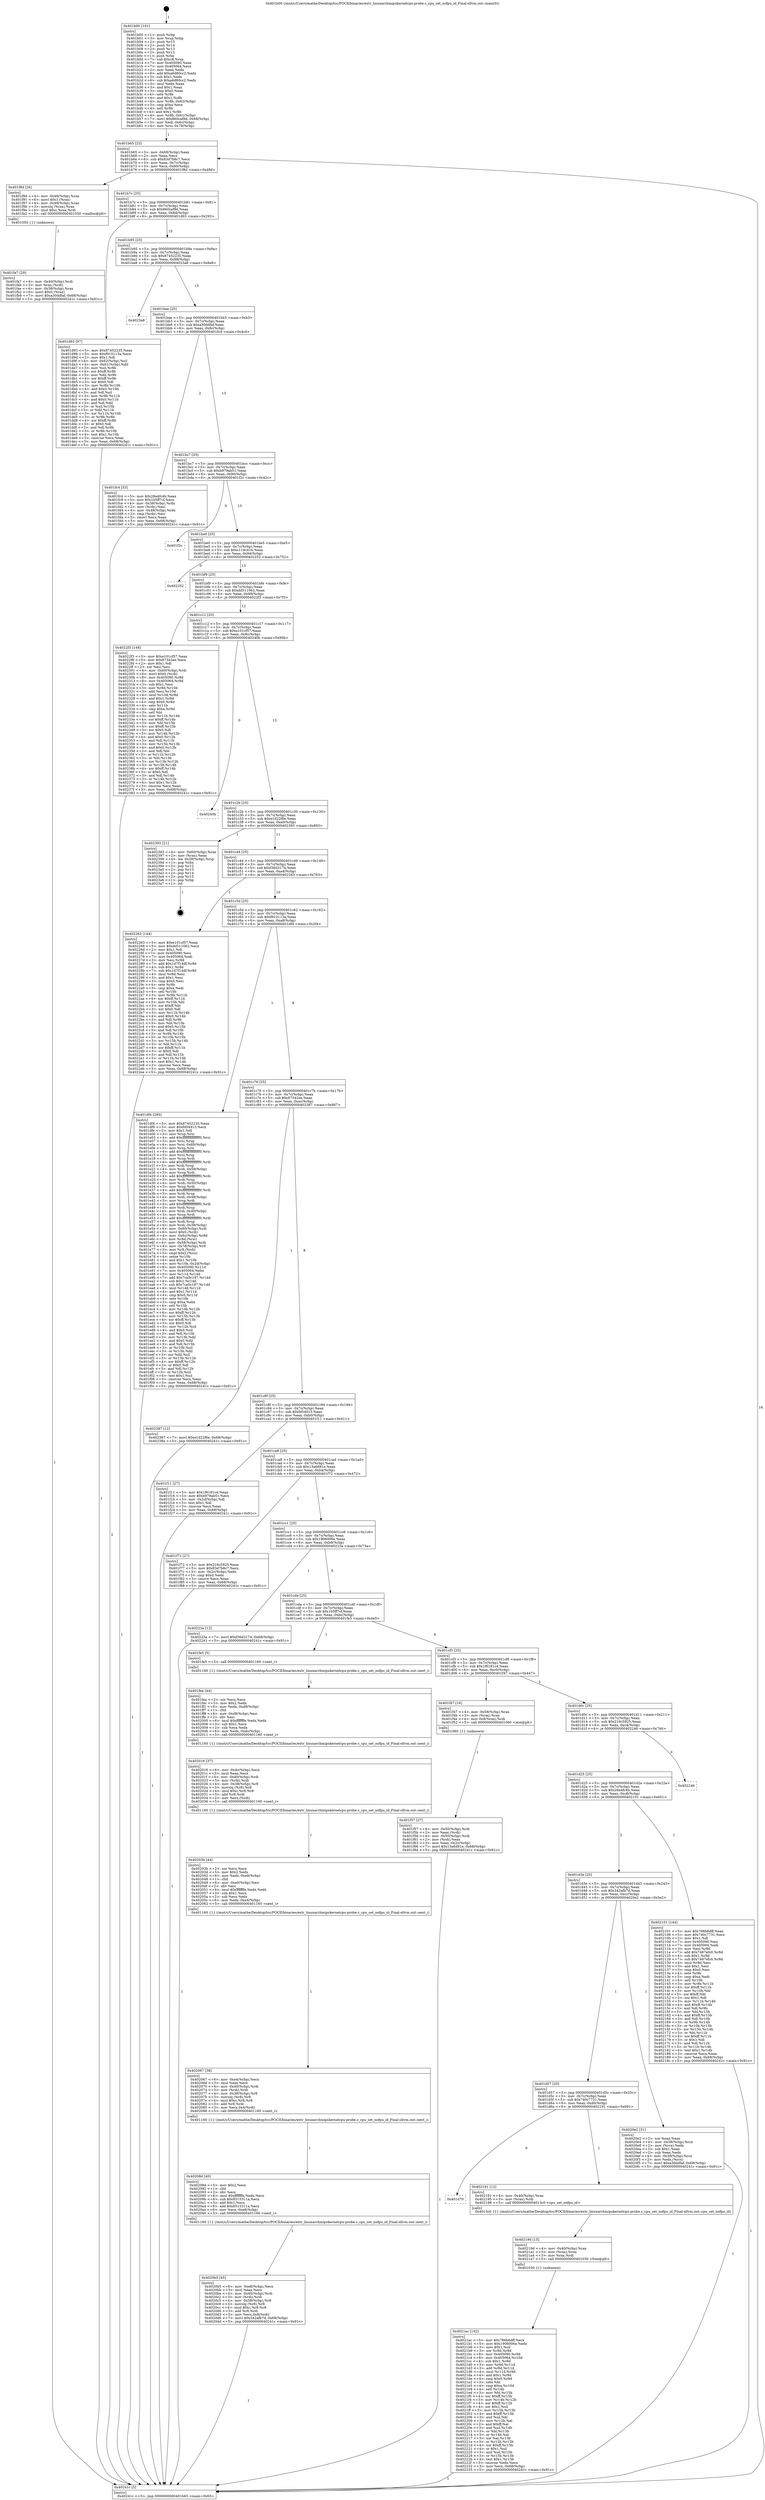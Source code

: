 digraph "0x401b00" {
  label = "0x401b00 (/mnt/c/Users/mathe/Desktop/tcc/POCII/binaries/extr_linuxarchmipskernelcpu-probe.c_cpu_set_nofpu_id_Final-ollvm.out::main(0))"
  labelloc = "t"
  node[shape=record]

  Entry [label="",width=0.3,height=0.3,shape=circle,fillcolor=black,style=filled]
  "0x401b65" [label="{
     0x401b65 [23]\l
     | [instrs]\l
     &nbsp;&nbsp;0x401b65 \<+3\>: mov -0x68(%rbp),%eax\l
     &nbsp;&nbsp;0x401b68 \<+2\>: mov %eax,%ecx\l
     &nbsp;&nbsp;0x401b6a \<+6\>: sub $0x83d7b8c7,%ecx\l
     &nbsp;&nbsp;0x401b70 \<+3\>: mov %eax,-0x7c(%rbp)\l
     &nbsp;&nbsp;0x401b73 \<+3\>: mov %ecx,-0x80(%rbp)\l
     &nbsp;&nbsp;0x401b76 \<+6\>: je 0000000000401f8d \<main+0x48d\>\l
  }"]
  "0x401f8d" [label="{
     0x401f8d [26]\l
     | [instrs]\l
     &nbsp;&nbsp;0x401f8d \<+4\>: mov -0x48(%rbp),%rax\l
     &nbsp;&nbsp;0x401f91 \<+6\>: movl $0x1,(%rax)\l
     &nbsp;&nbsp;0x401f97 \<+4\>: mov -0x48(%rbp),%rax\l
     &nbsp;&nbsp;0x401f9b \<+3\>: movslq (%rax),%rax\l
     &nbsp;&nbsp;0x401f9e \<+4\>: imul $0xc,%rax,%rdi\l
     &nbsp;&nbsp;0x401fa2 \<+5\>: call 0000000000401050 \<malloc@plt\>\l
     | [calls]\l
     &nbsp;&nbsp;0x401050 \{1\} (unknown)\l
  }"]
  "0x401b7c" [label="{
     0x401b7c [25]\l
     | [instrs]\l
     &nbsp;&nbsp;0x401b7c \<+5\>: jmp 0000000000401b81 \<main+0x81\>\l
     &nbsp;&nbsp;0x401b81 \<+3\>: mov -0x7c(%rbp),%eax\l
     &nbsp;&nbsp;0x401b84 \<+5\>: sub $0x860caf9d,%eax\l
     &nbsp;&nbsp;0x401b89 \<+6\>: mov %eax,-0x84(%rbp)\l
     &nbsp;&nbsp;0x401b8f \<+6\>: je 0000000000401d93 \<main+0x293\>\l
  }"]
  Exit [label="",width=0.3,height=0.3,shape=circle,fillcolor=black,style=filled,peripheries=2]
  "0x401d93" [label="{
     0x401d93 [97]\l
     | [instrs]\l
     &nbsp;&nbsp;0x401d93 \<+5\>: mov $0x87452235,%eax\l
     &nbsp;&nbsp;0x401d98 \<+5\>: mov $0xf910113a,%ecx\l
     &nbsp;&nbsp;0x401d9d \<+2\>: mov $0x1,%dl\l
     &nbsp;&nbsp;0x401d9f \<+4\>: mov -0x62(%rbp),%sil\l
     &nbsp;&nbsp;0x401da3 \<+4\>: mov -0x61(%rbp),%dil\l
     &nbsp;&nbsp;0x401da7 \<+3\>: mov %sil,%r8b\l
     &nbsp;&nbsp;0x401daa \<+4\>: xor $0xff,%r8b\l
     &nbsp;&nbsp;0x401dae \<+3\>: mov %dil,%r9b\l
     &nbsp;&nbsp;0x401db1 \<+4\>: xor $0xff,%r9b\l
     &nbsp;&nbsp;0x401db5 \<+3\>: xor $0x0,%dl\l
     &nbsp;&nbsp;0x401db8 \<+3\>: mov %r8b,%r10b\l
     &nbsp;&nbsp;0x401dbb \<+4\>: and $0x0,%r10b\l
     &nbsp;&nbsp;0x401dbf \<+3\>: and %dl,%sil\l
     &nbsp;&nbsp;0x401dc2 \<+3\>: mov %r9b,%r11b\l
     &nbsp;&nbsp;0x401dc5 \<+4\>: and $0x0,%r11b\l
     &nbsp;&nbsp;0x401dc9 \<+3\>: and %dl,%dil\l
     &nbsp;&nbsp;0x401dcc \<+3\>: or %sil,%r10b\l
     &nbsp;&nbsp;0x401dcf \<+3\>: or %dil,%r11b\l
     &nbsp;&nbsp;0x401dd2 \<+3\>: xor %r11b,%r10b\l
     &nbsp;&nbsp;0x401dd5 \<+3\>: or %r9b,%r8b\l
     &nbsp;&nbsp;0x401dd8 \<+4\>: xor $0xff,%r8b\l
     &nbsp;&nbsp;0x401ddc \<+3\>: or $0x0,%dl\l
     &nbsp;&nbsp;0x401ddf \<+3\>: and %dl,%r8b\l
     &nbsp;&nbsp;0x401de2 \<+3\>: or %r8b,%r10b\l
     &nbsp;&nbsp;0x401de5 \<+4\>: test $0x1,%r10b\l
     &nbsp;&nbsp;0x401de9 \<+3\>: cmovne %ecx,%eax\l
     &nbsp;&nbsp;0x401dec \<+3\>: mov %eax,-0x68(%rbp)\l
     &nbsp;&nbsp;0x401def \<+5\>: jmp 000000000040241c \<main+0x91c\>\l
  }"]
  "0x401b95" [label="{
     0x401b95 [25]\l
     | [instrs]\l
     &nbsp;&nbsp;0x401b95 \<+5\>: jmp 0000000000401b9a \<main+0x9a\>\l
     &nbsp;&nbsp;0x401b9a \<+3\>: mov -0x7c(%rbp),%eax\l
     &nbsp;&nbsp;0x401b9d \<+5\>: sub $0x87452235,%eax\l
     &nbsp;&nbsp;0x401ba2 \<+6\>: mov %eax,-0x88(%rbp)\l
     &nbsp;&nbsp;0x401ba8 \<+6\>: je 00000000004023a8 \<main+0x8a8\>\l
  }"]
  "0x40241c" [label="{
     0x40241c [5]\l
     | [instrs]\l
     &nbsp;&nbsp;0x40241c \<+5\>: jmp 0000000000401b65 \<main+0x65\>\l
  }"]
  "0x401b00" [label="{
     0x401b00 [101]\l
     | [instrs]\l
     &nbsp;&nbsp;0x401b00 \<+1\>: push %rbp\l
     &nbsp;&nbsp;0x401b01 \<+3\>: mov %rsp,%rbp\l
     &nbsp;&nbsp;0x401b04 \<+2\>: push %r15\l
     &nbsp;&nbsp;0x401b06 \<+2\>: push %r14\l
     &nbsp;&nbsp;0x401b08 \<+2\>: push %r13\l
     &nbsp;&nbsp;0x401b0a \<+2\>: push %r12\l
     &nbsp;&nbsp;0x401b0c \<+1\>: push %rbx\l
     &nbsp;&nbsp;0x401b0d \<+7\>: sub $0xc8,%rsp\l
     &nbsp;&nbsp;0x401b14 \<+7\>: mov 0x405090,%eax\l
     &nbsp;&nbsp;0x401b1b \<+7\>: mov 0x405064,%ecx\l
     &nbsp;&nbsp;0x401b22 \<+2\>: mov %eax,%edx\l
     &nbsp;&nbsp;0x401b24 \<+6\>: add $0xa6d80cc2,%edx\l
     &nbsp;&nbsp;0x401b2a \<+3\>: sub $0x1,%edx\l
     &nbsp;&nbsp;0x401b2d \<+6\>: sub $0xa6d80cc2,%edx\l
     &nbsp;&nbsp;0x401b33 \<+3\>: imul %edx,%eax\l
     &nbsp;&nbsp;0x401b36 \<+3\>: and $0x1,%eax\l
     &nbsp;&nbsp;0x401b39 \<+3\>: cmp $0x0,%eax\l
     &nbsp;&nbsp;0x401b3c \<+4\>: sete %r8b\l
     &nbsp;&nbsp;0x401b40 \<+4\>: and $0x1,%r8b\l
     &nbsp;&nbsp;0x401b44 \<+4\>: mov %r8b,-0x62(%rbp)\l
     &nbsp;&nbsp;0x401b48 \<+3\>: cmp $0xa,%ecx\l
     &nbsp;&nbsp;0x401b4b \<+4\>: setl %r8b\l
     &nbsp;&nbsp;0x401b4f \<+4\>: and $0x1,%r8b\l
     &nbsp;&nbsp;0x401b53 \<+4\>: mov %r8b,-0x61(%rbp)\l
     &nbsp;&nbsp;0x401b57 \<+7\>: movl $0x860caf9d,-0x68(%rbp)\l
     &nbsp;&nbsp;0x401b5e \<+3\>: mov %edi,-0x6c(%rbp)\l
     &nbsp;&nbsp;0x401b61 \<+4\>: mov %rsi,-0x78(%rbp)\l
  }"]
  "0x4021ac" [label="{
     0x4021ac [142]\l
     | [instrs]\l
     &nbsp;&nbsp;0x4021ac \<+5\>: mov $0x786b6dff,%ecx\l
     &nbsp;&nbsp;0x4021b1 \<+5\>: mov $0x1906006e,%edx\l
     &nbsp;&nbsp;0x4021b6 \<+3\>: mov $0x1,%sil\l
     &nbsp;&nbsp;0x4021b9 \<+3\>: xor %r8d,%r8d\l
     &nbsp;&nbsp;0x4021bc \<+8\>: mov 0x405090,%r9d\l
     &nbsp;&nbsp;0x4021c4 \<+8\>: mov 0x405064,%r10d\l
     &nbsp;&nbsp;0x4021cc \<+4\>: sub $0x1,%r8d\l
     &nbsp;&nbsp;0x4021d0 \<+3\>: mov %r9d,%r11d\l
     &nbsp;&nbsp;0x4021d3 \<+3\>: add %r8d,%r11d\l
     &nbsp;&nbsp;0x4021d6 \<+4\>: imul %r11d,%r9d\l
     &nbsp;&nbsp;0x4021da \<+4\>: and $0x1,%r9d\l
     &nbsp;&nbsp;0x4021de \<+4\>: cmp $0x0,%r9d\l
     &nbsp;&nbsp;0x4021e2 \<+3\>: sete %bl\l
     &nbsp;&nbsp;0x4021e5 \<+4\>: cmp $0xa,%r10d\l
     &nbsp;&nbsp;0x4021e9 \<+4\>: setl %r14b\l
     &nbsp;&nbsp;0x4021ed \<+3\>: mov %bl,%r15b\l
     &nbsp;&nbsp;0x4021f0 \<+4\>: xor $0xff,%r15b\l
     &nbsp;&nbsp;0x4021f4 \<+3\>: mov %r14b,%r12b\l
     &nbsp;&nbsp;0x4021f7 \<+4\>: xor $0xff,%r12b\l
     &nbsp;&nbsp;0x4021fb \<+4\>: xor $0x1,%sil\l
     &nbsp;&nbsp;0x4021ff \<+3\>: mov %r15b,%r13b\l
     &nbsp;&nbsp;0x402202 \<+4\>: and $0xff,%r13b\l
     &nbsp;&nbsp;0x402206 \<+3\>: and %sil,%bl\l
     &nbsp;&nbsp;0x402209 \<+3\>: mov %r12b,%al\l
     &nbsp;&nbsp;0x40220c \<+2\>: and $0xff,%al\l
     &nbsp;&nbsp;0x40220e \<+3\>: and %sil,%r14b\l
     &nbsp;&nbsp;0x402211 \<+3\>: or %bl,%r13b\l
     &nbsp;&nbsp;0x402214 \<+3\>: or %r14b,%al\l
     &nbsp;&nbsp;0x402217 \<+3\>: xor %al,%r13b\l
     &nbsp;&nbsp;0x40221a \<+3\>: or %r12b,%r15b\l
     &nbsp;&nbsp;0x40221d \<+4\>: xor $0xff,%r15b\l
     &nbsp;&nbsp;0x402221 \<+4\>: or $0x1,%sil\l
     &nbsp;&nbsp;0x402225 \<+3\>: and %sil,%r15b\l
     &nbsp;&nbsp;0x402228 \<+3\>: or %r15b,%r13b\l
     &nbsp;&nbsp;0x40222b \<+4\>: test $0x1,%r13b\l
     &nbsp;&nbsp;0x40222f \<+3\>: cmovne %edx,%ecx\l
     &nbsp;&nbsp;0x402232 \<+3\>: mov %ecx,-0x68(%rbp)\l
     &nbsp;&nbsp;0x402235 \<+5\>: jmp 000000000040241c \<main+0x91c\>\l
  }"]
  "0x4023a8" [label="{
     0x4023a8\l
  }", style=dashed]
  "0x401bae" [label="{
     0x401bae [25]\l
     | [instrs]\l
     &nbsp;&nbsp;0x401bae \<+5\>: jmp 0000000000401bb3 \<main+0xb3\>\l
     &nbsp;&nbsp;0x401bb3 \<+3\>: mov -0x7c(%rbp),%eax\l
     &nbsp;&nbsp;0x401bb6 \<+5\>: sub $0xa30ddfaf,%eax\l
     &nbsp;&nbsp;0x401bbb \<+6\>: mov %eax,-0x8c(%rbp)\l
     &nbsp;&nbsp;0x401bc1 \<+6\>: je 0000000000401fc4 \<main+0x4c4\>\l
  }"]
  "0x40219d" [label="{
     0x40219d [15]\l
     | [instrs]\l
     &nbsp;&nbsp;0x40219d \<+4\>: mov -0x40(%rbp),%rax\l
     &nbsp;&nbsp;0x4021a1 \<+3\>: mov (%rax),%rax\l
     &nbsp;&nbsp;0x4021a4 \<+3\>: mov %rax,%rdi\l
     &nbsp;&nbsp;0x4021a7 \<+5\>: call 0000000000401030 \<free@plt\>\l
     | [calls]\l
     &nbsp;&nbsp;0x401030 \{1\} (unknown)\l
  }"]
  "0x401fc4" [label="{
     0x401fc4 [33]\l
     | [instrs]\l
     &nbsp;&nbsp;0x401fc4 \<+5\>: mov $0x28a4fc4b,%eax\l
     &nbsp;&nbsp;0x401fc9 \<+5\>: mov $0x1b5ff7cf,%ecx\l
     &nbsp;&nbsp;0x401fce \<+4\>: mov -0x38(%rbp),%rdx\l
     &nbsp;&nbsp;0x401fd2 \<+2\>: mov (%rdx),%esi\l
     &nbsp;&nbsp;0x401fd4 \<+4\>: mov -0x48(%rbp),%rdx\l
     &nbsp;&nbsp;0x401fd8 \<+2\>: cmp (%rdx),%esi\l
     &nbsp;&nbsp;0x401fda \<+3\>: cmovl %ecx,%eax\l
     &nbsp;&nbsp;0x401fdd \<+3\>: mov %eax,-0x68(%rbp)\l
     &nbsp;&nbsp;0x401fe0 \<+5\>: jmp 000000000040241c \<main+0x91c\>\l
  }"]
  "0x401bc7" [label="{
     0x401bc7 [25]\l
     | [instrs]\l
     &nbsp;&nbsp;0x401bc7 \<+5\>: jmp 0000000000401bcc \<main+0xcc\>\l
     &nbsp;&nbsp;0x401bcc \<+3\>: mov -0x7c(%rbp),%eax\l
     &nbsp;&nbsp;0x401bcf \<+5\>: sub $0xb979ab51,%eax\l
     &nbsp;&nbsp;0x401bd4 \<+6\>: mov %eax,-0x90(%rbp)\l
     &nbsp;&nbsp;0x401bda \<+6\>: je 0000000000401f2c \<main+0x42c\>\l
  }"]
  "0x401d70" [label="{
     0x401d70\l
  }", style=dashed]
  "0x401f2c" [label="{
     0x401f2c\l
  }", style=dashed]
  "0x401be0" [label="{
     0x401be0 [25]\l
     | [instrs]\l
     &nbsp;&nbsp;0x401be0 \<+5\>: jmp 0000000000401be5 \<main+0xe5\>\l
     &nbsp;&nbsp;0x401be5 \<+3\>: mov -0x7c(%rbp),%eax\l
     &nbsp;&nbsp;0x401be8 \<+5\>: sub $0xc119c416,%eax\l
     &nbsp;&nbsp;0x401bed \<+6\>: mov %eax,-0x94(%rbp)\l
     &nbsp;&nbsp;0x401bf3 \<+6\>: je 0000000000402252 \<main+0x752\>\l
  }"]
  "0x402191" [label="{
     0x402191 [12]\l
     | [instrs]\l
     &nbsp;&nbsp;0x402191 \<+4\>: mov -0x40(%rbp),%rax\l
     &nbsp;&nbsp;0x402195 \<+3\>: mov (%rax),%rdi\l
     &nbsp;&nbsp;0x402198 \<+5\>: call 00000000004013c0 \<cpu_set_nofpu_id\>\l
     | [calls]\l
     &nbsp;&nbsp;0x4013c0 \{1\} (/mnt/c/Users/mathe/Desktop/tcc/POCII/binaries/extr_linuxarchmipskernelcpu-probe.c_cpu_set_nofpu_id_Final-ollvm.out::cpu_set_nofpu_id)\l
  }"]
  "0x402252" [label="{
     0x402252\l
  }", style=dashed]
  "0x401bf9" [label="{
     0x401bf9 [25]\l
     | [instrs]\l
     &nbsp;&nbsp;0x401bf9 \<+5\>: jmp 0000000000401bfe \<main+0xfe\>\l
     &nbsp;&nbsp;0x401bfe \<+3\>: mov -0x7c(%rbp),%eax\l
     &nbsp;&nbsp;0x401c01 \<+5\>: sub $0xdd511062,%eax\l
     &nbsp;&nbsp;0x401c06 \<+6\>: mov %eax,-0x98(%rbp)\l
     &nbsp;&nbsp;0x401c0c \<+6\>: je 00000000004022f3 \<main+0x7f3\>\l
  }"]
  "0x401d57" [label="{
     0x401d57 [25]\l
     | [instrs]\l
     &nbsp;&nbsp;0x401d57 \<+5\>: jmp 0000000000401d5c \<main+0x25c\>\l
     &nbsp;&nbsp;0x401d5c \<+3\>: mov -0x7c(%rbp),%eax\l
     &nbsp;&nbsp;0x401d5f \<+5\>: sub $0x740c7731,%eax\l
     &nbsp;&nbsp;0x401d64 \<+6\>: mov %eax,-0xd0(%rbp)\l
     &nbsp;&nbsp;0x401d6a \<+6\>: je 0000000000402191 \<main+0x691\>\l
  }"]
  "0x4022f3" [label="{
     0x4022f3 [148]\l
     | [instrs]\l
     &nbsp;&nbsp;0x4022f3 \<+5\>: mov $0xe101cf57,%eax\l
     &nbsp;&nbsp;0x4022f8 \<+5\>: mov $0x87342ee,%ecx\l
     &nbsp;&nbsp;0x4022fd \<+2\>: mov $0x1,%dl\l
     &nbsp;&nbsp;0x4022ff \<+2\>: xor %esi,%esi\l
     &nbsp;&nbsp;0x402301 \<+4\>: mov -0x60(%rbp),%rdi\l
     &nbsp;&nbsp;0x402305 \<+6\>: movl $0x0,(%rdi)\l
     &nbsp;&nbsp;0x40230b \<+8\>: mov 0x405090,%r8d\l
     &nbsp;&nbsp;0x402313 \<+8\>: mov 0x405064,%r9d\l
     &nbsp;&nbsp;0x40231b \<+3\>: sub $0x1,%esi\l
     &nbsp;&nbsp;0x40231e \<+3\>: mov %r8d,%r10d\l
     &nbsp;&nbsp;0x402321 \<+3\>: add %esi,%r10d\l
     &nbsp;&nbsp;0x402324 \<+4\>: imul %r10d,%r8d\l
     &nbsp;&nbsp;0x402328 \<+4\>: and $0x1,%r8d\l
     &nbsp;&nbsp;0x40232c \<+4\>: cmp $0x0,%r8d\l
     &nbsp;&nbsp;0x402330 \<+4\>: sete %r11b\l
     &nbsp;&nbsp;0x402334 \<+4\>: cmp $0xa,%r9d\l
     &nbsp;&nbsp;0x402338 \<+3\>: setl %bl\l
     &nbsp;&nbsp;0x40233b \<+3\>: mov %r11b,%r14b\l
     &nbsp;&nbsp;0x40233e \<+4\>: xor $0xff,%r14b\l
     &nbsp;&nbsp;0x402342 \<+3\>: mov %bl,%r15b\l
     &nbsp;&nbsp;0x402345 \<+4\>: xor $0xff,%r15b\l
     &nbsp;&nbsp;0x402349 \<+3\>: xor $0x0,%dl\l
     &nbsp;&nbsp;0x40234c \<+3\>: mov %r14b,%r12b\l
     &nbsp;&nbsp;0x40234f \<+4\>: and $0x0,%r12b\l
     &nbsp;&nbsp;0x402353 \<+3\>: and %dl,%r11b\l
     &nbsp;&nbsp;0x402356 \<+3\>: mov %r15b,%r13b\l
     &nbsp;&nbsp;0x402359 \<+4\>: and $0x0,%r13b\l
     &nbsp;&nbsp;0x40235d \<+2\>: and %dl,%bl\l
     &nbsp;&nbsp;0x40235f \<+3\>: or %r11b,%r12b\l
     &nbsp;&nbsp;0x402362 \<+3\>: or %bl,%r13b\l
     &nbsp;&nbsp;0x402365 \<+3\>: xor %r13b,%r12b\l
     &nbsp;&nbsp;0x402368 \<+3\>: or %r15b,%r14b\l
     &nbsp;&nbsp;0x40236b \<+4\>: xor $0xff,%r14b\l
     &nbsp;&nbsp;0x40236f \<+3\>: or $0x0,%dl\l
     &nbsp;&nbsp;0x402372 \<+3\>: and %dl,%r14b\l
     &nbsp;&nbsp;0x402375 \<+3\>: or %r14b,%r12b\l
     &nbsp;&nbsp;0x402378 \<+4\>: test $0x1,%r12b\l
     &nbsp;&nbsp;0x40237c \<+3\>: cmovne %ecx,%eax\l
     &nbsp;&nbsp;0x40237f \<+3\>: mov %eax,-0x68(%rbp)\l
     &nbsp;&nbsp;0x402382 \<+5\>: jmp 000000000040241c \<main+0x91c\>\l
  }"]
  "0x401c12" [label="{
     0x401c12 [25]\l
     | [instrs]\l
     &nbsp;&nbsp;0x401c12 \<+5\>: jmp 0000000000401c17 \<main+0x117\>\l
     &nbsp;&nbsp;0x401c17 \<+3\>: mov -0x7c(%rbp),%eax\l
     &nbsp;&nbsp;0x401c1a \<+5\>: sub $0xe101cf57,%eax\l
     &nbsp;&nbsp;0x401c1f \<+6\>: mov %eax,-0x9c(%rbp)\l
     &nbsp;&nbsp;0x401c25 \<+6\>: je 000000000040240b \<main+0x90b\>\l
  }"]
  "0x4020e2" [label="{
     0x4020e2 [31]\l
     | [instrs]\l
     &nbsp;&nbsp;0x4020e2 \<+2\>: xor %eax,%eax\l
     &nbsp;&nbsp;0x4020e4 \<+4\>: mov -0x38(%rbp),%rcx\l
     &nbsp;&nbsp;0x4020e8 \<+2\>: mov (%rcx),%edx\l
     &nbsp;&nbsp;0x4020ea \<+3\>: sub $0x1,%eax\l
     &nbsp;&nbsp;0x4020ed \<+2\>: sub %eax,%edx\l
     &nbsp;&nbsp;0x4020ef \<+4\>: mov -0x38(%rbp),%rcx\l
     &nbsp;&nbsp;0x4020f3 \<+2\>: mov %edx,(%rcx)\l
     &nbsp;&nbsp;0x4020f5 \<+7\>: movl $0xa30ddfaf,-0x68(%rbp)\l
     &nbsp;&nbsp;0x4020fc \<+5\>: jmp 000000000040241c \<main+0x91c\>\l
  }"]
  "0x40240b" [label="{
     0x40240b\l
  }", style=dashed]
  "0x401c2b" [label="{
     0x401c2b [25]\l
     | [instrs]\l
     &nbsp;&nbsp;0x401c2b \<+5\>: jmp 0000000000401c30 \<main+0x130\>\l
     &nbsp;&nbsp;0x401c30 \<+3\>: mov -0x7c(%rbp),%eax\l
     &nbsp;&nbsp;0x401c33 \<+5\>: sub $0xe1d22f6e,%eax\l
     &nbsp;&nbsp;0x401c38 \<+6\>: mov %eax,-0xa0(%rbp)\l
     &nbsp;&nbsp;0x401c3e \<+6\>: je 0000000000402393 \<main+0x893\>\l
  }"]
  "0x401d3e" [label="{
     0x401d3e [25]\l
     | [instrs]\l
     &nbsp;&nbsp;0x401d3e \<+5\>: jmp 0000000000401d43 \<main+0x243\>\l
     &nbsp;&nbsp;0x401d43 \<+3\>: mov -0x7c(%rbp),%eax\l
     &nbsp;&nbsp;0x401d46 \<+5\>: sub $0x342afb7d,%eax\l
     &nbsp;&nbsp;0x401d4b \<+6\>: mov %eax,-0xcc(%rbp)\l
     &nbsp;&nbsp;0x401d51 \<+6\>: je 00000000004020e2 \<main+0x5e2\>\l
  }"]
  "0x402393" [label="{
     0x402393 [21]\l
     | [instrs]\l
     &nbsp;&nbsp;0x402393 \<+4\>: mov -0x60(%rbp),%rax\l
     &nbsp;&nbsp;0x402397 \<+2\>: mov (%rax),%eax\l
     &nbsp;&nbsp;0x402399 \<+4\>: lea -0x28(%rbp),%rsp\l
     &nbsp;&nbsp;0x40239d \<+1\>: pop %rbx\l
     &nbsp;&nbsp;0x40239e \<+2\>: pop %r12\l
     &nbsp;&nbsp;0x4023a0 \<+2\>: pop %r13\l
     &nbsp;&nbsp;0x4023a2 \<+2\>: pop %r14\l
     &nbsp;&nbsp;0x4023a4 \<+2\>: pop %r15\l
     &nbsp;&nbsp;0x4023a6 \<+1\>: pop %rbp\l
     &nbsp;&nbsp;0x4023a7 \<+1\>: ret\l
  }"]
  "0x401c44" [label="{
     0x401c44 [25]\l
     | [instrs]\l
     &nbsp;&nbsp;0x401c44 \<+5\>: jmp 0000000000401c49 \<main+0x149\>\l
     &nbsp;&nbsp;0x401c49 \<+3\>: mov -0x7c(%rbp),%eax\l
     &nbsp;&nbsp;0x401c4c \<+5\>: sub $0xf36d3174,%eax\l
     &nbsp;&nbsp;0x401c51 \<+6\>: mov %eax,-0xa4(%rbp)\l
     &nbsp;&nbsp;0x401c57 \<+6\>: je 0000000000402263 \<main+0x763\>\l
  }"]
  "0x402101" [label="{
     0x402101 [144]\l
     | [instrs]\l
     &nbsp;&nbsp;0x402101 \<+5\>: mov $0x786b6dff,%eax\l
     &nbsp;&nbsp;0x402106 \<+5\>: mov $0x740c7731,%ecx\l
     &nbsp;&nbsp;0x40210b \<+2\>: mov $0x1,%dl\l
     &nbsp;&nbsp;0x40210d \<+7\>: mov 0x405090,%esi\l
     &nbsp;&nbsp;0x402114 \<+7\>: mov 0x405064,%edi\l
     &nbsp;&nbsp;0x40211b \<+3\>: mov %esi,%r8d\l
     &nbsp;&nbsp;0x40211e \<+7\>: add $0x7487efc0,%r8d\l
     &nbsp;&nbsp;0x402125 \<+4\>: sub $0x1,%r8d\l
     &nbsp;&nbsp;0x402129 \<+7\>: sub $0x7487efc0,%r8d\l
     &nbsp;&nbsp;0x402130 \<+4\>: imul %r8d,%esi\l
     &nbsp;&nbsp;0x402134 \<+3\>: and $0x1,%esi\l
     &nbsp;&nbsp;0x402137 \<+3\>: cmp $0x0,%esi\l
     &nbsp;&nbsp;0x40213a \<+4\>: sete %r9b\l
     &nbsp;&nbsp;0x40213e \<+3\>: cmp $0xa,%edi\l
     &nbsp;&nbsp;0x402141 \<+4\>: setl %r10b\l
     &nbsp;&nbsp;0x402145 \<+3\>: mov %r9b,%r11b\l
     &nbsp;&nbsp;0x402148 \<+4\>: xor $0xff,%r11b\l
     &nbsp;&nbsp;0x40214c \<+3\>: mov %r10b,%bl\l
     &nbsp;&nbsp;0x40214f \<+3\>: xor $0xff,%bl\l
     &nbsp;&nbsp;0x402152 \<+3\>: xor $0x1,%dl\l
     &nbsp;&nbsp;0x402155 \<+3\>: mov %r11b,%r14b\l
     &nbsp;&nbsp;0x402158 \<+4\>: and $0xff,%r14b\l
     &nbsp;&nbsp;0x40215c \<+3\>: and %dl,%r9b\l
     &nbsp;&nbsp;0x40215f \<+3\>: mov %bl,%r15b\l
     &nbsp;&nbsp;0x402162 \<+4\>: and $0xff,%r15b\l
     &nbsp;&nbsp;0x402166 \<+3\>: and %dl,%r10b\l
     &nbsp;&nbsp;0x402169 \<+3\>: or %r9b,%r14b\l
     &nbsp;&nbsp;0x40216c \<+3\>: or %r10b,%r15b\l
     &nbsp;&nbsp;0x40216f \<+3\>: xor %r15b,%r14b\l
     &nbsp;&nbsp;0x402172 \<+3\>: or %bl,%r11b\l
     &nbsp;&nbsp;0x402175 \<+4\>: xor $0xff,%r11b\l
     &nbsp;&nbsp;0x402179 \<+3\>: or $0x1,%dl\l
     &nbsp;&nbsp;0x40217c \<+3\>: and %dl,%r11b\l
     &nbsp;&nbsp;0x40217f \<+3\>: or %r11b,%r14b\l
     &nbsp;&nbsp;0x402182 \<+4\>: test $0x1,%r14b\l
     &nbsp;&nbsp;0x402186 \<+3\>: cmovne %ecx,%eax\l
     &nbsp;&nbsp;0x402189 \<+3\>: mov %eax,-0x68(%rbp)\l
     &nbsp;&nbsp;0x40218c \<+5\>: jmp 000000000040241c \<main+0x91c\>\l
  }"]
  "0x402263" [label="{
     0x402263 [144]\l
     | [instrs]\l
     &nbsp;&nbsp;0x402263 \<+5\>: mov $0xe101cf57,%eax\l
     &nbsp;&nbsp;0x402268 \<+5\>: mov $0xdd511062,%ecx\l
     &nbsp;&nbsp;0x40226d \<+2\>: mov $0x1,%dl\l
     &nbsp;&nbsp;0x40226f \<+7\>: mov 0x405090,%esi\l
     &nbsp;&nbsp;0x402276 \<+7\>: mov 0x405064,%edi\l
     &nbsp;&nbsp;0x40227d \<+3\>: mov %esi,%r8d\l
     &nbsp;&nbsp;0x402280 \<+7\>: add $0x1d7f14df,%r8d\l
     &nbsp;&nbsp;0x402287 \<+4\>: sub $0x1,%r8d\l
     &nbsp;&nbsp;0x40228b \<+7\>: sub $0x1d7f14df,%r8d\l
     &nbsp;&nbsp;0x402292 \<+4\>: imul %r8d,%esi\l
     &nbsp;&nbsp;0x402296 \<+3\>: and $0x1,%esi\l
     &nbsp;&nbsp;0x402299 \<+3\>: cmp $0x0,%esi\l
     &nbsp;&nbsp;0x40229c \<+4\>: sete %r9b\l
     &nbsp;&nbsp;0x4022a0 \<+3\>: cmp $0xa,%edi\l
     &nbsp;&nbsp;0x4022a3 \<+4\>: setl %r10b\l
     &nbsp;&nbsp;0x4022a7 \<+3\>: mov %r9b,%r11b\l
     &nbsp;&nbsp;0x4022aa \<+4\>: xor $0xff,%r11b\l
     &nbsp;&nbsp;0x4022ae \<+3\>: mov %r10b,%bl\l
     &nbsp;&nbsp;0x4022b1 \<+3\>: xor $0xff,%bl\l
     &nbsp;&nbsp;0x4022b4 \<+3\>: xor $0x0,%dl\l
     &nbsp;&nbsp;0x4022b7 \<+3\>: mov %r11b,%r14b\l
     &nbsp;&nbsp;0x4022ba \<+4\>: and $0x0,%r14b\l
     &nbsp;&nbsp;0x4022be \<+3\>: and %dl,%r9b\l
     &nbsp;&nbsp;0x4022c1 \<+3\>: mov %bl,%r15b\l
     &nbsp;&nbsp;0x4022c4 \<+4\>: and $0x0,%r15b\l
     &nbsp;&nbsp;0x4022c8 \<+3\>: and %dl,%r10b\l
     &nbsp;&nbsp;0x4022cb \<+3\>: or %r9b,%r14b\l
     &nbsp;&nbsp;0x4022ce \<+3\>: or %r10b,%r15b\l
     &nbsp;&nbsp;0x4022d1 \<+3\>: xor %r15b,%r14b\l
     &nbsp;&nbsp;0x4022d4 \<+3\>: or %bl,%r11b\l
     &nbsp;&nbsp;0x4022d7 \<+4\>: xor $0xff,%r11b\l
     &nbsp;&nbsp;0x4022db \<+3\>: or $0x0,%dl\l
     &nbsp;&nbsp;0x4022de \<+3\>: and %dl,%r11b\l
     &nbsp;&nbsp;0x4022e1 \<+3\>: or %r11b,%r14b\l
     &nbsp;&nbsp;0x4022e4 \<+4\>: test $0x1,%r14b\l
     &nbsp;&nbsp;0x4022e8 \<+3\>: cmovne %ecx,%eax\l
     &nbsp;&nbsp;0x4022eb \<+3\>: mov %eax,-0x68(%rbp)\l
     &nbsp;&nbsp;0x4022ee \<+5\>: jmp 000000000040241c \<main+0x91c\>\l
  }"]
  "0x401c5d" [label="{
     0x401c5d [25]\l
     | [instrs]\l
     &nbsp;&nbsp;0x401c5d \<+5\>: jmp 0000000000401c62 \<main+0x162\>\l
     &nbsp;&nbsp;0x401c62 \<+3\>: mov -0x7c(%rbp),%eax\l
     &nbsp;&nbsp;0x401c65 \<+5\>: sub $0xf910113a,%eax\l
     &nbsp;&nbsp;0x401c6a \<+6\>: mov %eax,-0xa8(%rbp)\l
     &nbsp;&nbsp;0x401c70 \<+6\>: je 0000000000401df4 \<main+0x2f4\>\l
  }"]
  "0x401d25" [label="{
     0x401d25 [25]\l
     | [instrs]\l
     &nbsp;&nbsp;0x401d25 \<+5\>: jmp 0000000000401d2a \<main+0x22a\>\l
     &nbsp;&nbsp;0x401d2a \<+3\>: mov -0x7c(%rbp),%eax\l
     &nbsp;&nbsp;0x401d2d \<+5\>: sub $0x28a4fc4b,%eax\l
     &nbsp;&nbsp;0x401d32 \<+6\>: mov %eax,-0xc8(%rbp)\l
     &nbsp;&nbsp;0x401d38 \<+6\>: je 0000000000402101 \<main+0x601\>\l
  }"]
  "0x401df4" [label="{
     0x401df4 [285]\l
     | [instrs]\l
     &nbsp;&nbsp;0x401df4 \<+5\>: mov $0x87452235,%eax\l
     &nbsp;&nbsp;0x401df9 \<+5\>: mov $0xfd54913,%ecx\l
     &nbsp;&nbsp;0x401dfe \<+2\>: mov $0x1,%dl\l
     &nbsp;&nbsp;0x401e00 \<+3\>: mov %rsp,%rsi\l
     &nbsp;&nbsp;0x401e03 \<+4\>: add $0xfffffffffffffff0,%rsi\l
     &nbsp;&nbsp;0x401e07 \<+3\>: mov %rsi,%rsp\l
     &nbsp;&nbsp;0x401e0a \<+4\>: mov %rsi,-0x60(%rbp)\l
     &nbsp;&nbsp;0x401e0e \<+3\>: mov %rsp,%rsi\l
     &nbsp;&nbsp;0x401e11 \<+4\>: add $0xfffffffffffffff0,%rsi\l
     &nbsp;&nbsp;0x401e15 \<+3\>: mov %rsi,%rsp\l
     &nbsp;&nbsp;0x401e18 \<+3\>: mov %rsp,%rdi\l
     &nbsp;&nbsp;0x401e1b \<+4\>: add $0xfffffffffffffff0,%rdi\l
     &nbsp;&nbsp;0x401e1f \<+3\>: mov %rdi,%rsp\l
     &nbsp;&nbsp;0x401e22 \<+4\>: mov %rdi,-0x58(%rbp)\l
     &nbsp;&nbsp;0x401e26 \<+3\>: mov %rsp,%rdi\l
     &nbsp;&nbsp;0x401e29 \<+4\>: add $0xfffffffffffffff0,%rdi\l
     &nbsp;&nbsp;0x401e2d \<+3\>: mov %rdi,%rsp\l
     &nbsp;&nbsp;0x401e30 \<+4\>: mov %rdi,-0x50(%rbp)\l
     &nbsp;&nbsp;0x401e34 \<+3\>: mov %rsp,%rdi\l
     &nbsp;&nbsp;0x401e37 \<+4\>: add $0xfffffffffffffff0,%rdi\l
     &nbsp;&nbsp;0x401e3b \<+3\>: mov %rdi,%rsp\l
     &nbsp;&nbsp;0x401e3e \<+4\>: mov %rdi,-0x48(%rbp)\l
     &nbsp;&nbsp;0x401e42 \<+3\>: mov %rsp,%rdi\l
     &nbsp;&nbsp;0x401e45 \<+4\>: add $0xfffffffffffffff0,%rdi\l
     &nbsp;&nbsp;0x401e49 \<+3\>: mov %rdi,%rsp\l
     &nbsp;&nbsp;0x401e4c \<+4\>: mov %rdi,-0x40(%rbp)\l
     &nbsp;&nbsp;0x401e50 \<+3\>: mov %rsp,%rdi\l
     &nbsp;&nbsp;0x401e53 \<+4\>: add $0xfffffffffffffff0,%rdi\l
     &nbsp;&nbsp;0x401e57 \<+3\>: mov %rdi,%rsp\l
     &nbsp;&nbsp;0x401e5a \<+4\>: mov %rdi,-0x38(%rbp)\l
     &nbsp;&nbsp;0x401e5e \<+4\>: mov -0x60(%rbp),%rdi\l
     &nbsp;&nbsp;0x401e62 \<+6\>: movl $0x0,(%rdi)\l
     &nbsp;&nbsp;0x401e68 \<+4\>: mov -0x6c(%rbp),%r8d\l
     &nbsp;&nbsp;0x401e6c \<+3\>: mov %r8d,(%rsi)\l
     &nbsp;&nbsp;0x401e6f \<+4\>: mov -0x58(%rbp),%rdi\l
     &nbsp;&nbsp;0x401e73 \<+4\>: mov -0x78(%rbp),%r9\l
     &nbsp;&nbsp;0x401e77 \<+3\>: mov %r9,(%rdi)\l
     &nbsp;&nbsp;0x401e7a \<+3\>: cmpl $0x2,(%rsi)\l
     &nbsp;&nbsp;0x401e7d \<+4\>: setne %r10b\l
     &nbsp;&nbsp;0x401e81 \<+4\>: and $0x1,%r10b\l
     &nbsp;&nbsp;0x401e85 \<+4\>: mov %r10b,-0x2d(%rbp)\l
     &nbsp;&nbsp;0x401e89 \<+8\>: mov 0x405090,%r11d\l
     &nbsp;&nbsp;0x401e91 \<+7\>: mov 0x405064,%ebx\l
     &nbsp;&nbsp;0x401e98 \<+3\>: mov %r11d,%r14d\l
     &nbsp;&nbsp;0x401e9b \<+7\>: add $0x7ca5c187,%r14d\l
     &nbsp;&nbsp;0x401ea2 \<+4\>: sub $0x1,%r14d\l
     &nbsp;&nbsp;0x401ea6 \<+7\>: sub $0x7ca5c187,%r14d\l
     &nbsp;&nbsp;0x401ead \<+4\>: imul %r14d,%r11d\l
     &nbsp;&nbsp;0x401eb1 \<+4\>: and $0x1,%r11d\l
     &nbsp;&nbsp;0x401eb5 \<+4\>: cmp $0x0,%r11d\l
     &nbsp;&nbsp;0x401eb9 \<+4\>: sete %r10b\l
     &nbsp;&nbsp;0x401ebd \<+3\>: cmp $0xa,%ebx\l
     &nbsp;&nbsp;0x401ec0 \<+4\>: setl %r15b\l
     &nbsp;&nbsp;0x401ec4 \<+3\>: mov %r10b,%r12b\l
     &nbsp;&nbsp;0x401ec7 \<+4\>: xor $0xff,%r12b\l
     &nbsp;&nbsp;0x401ecb \<+3\>: mov %r15b,%r13b\l
     &nbsp;&nbsp;0x401ece \<+4\>: xor $0xff,%r13b\l
     &nbsp;&nbsp;0x401ed2 \<+3\>: xor $0x0,%dl\l
     &nbsp;&nbsp;0x401ed5 \<+3\>: mov %r12b,%sil\l
     &nbsp;&nbsp;0x401ed8 \<+4\>: and $0x0,%sil\l
     &nbsp;&nbsp;0x401edc \<+3\>: and %dl,%r10b\l
     &nbsp;&nbsp;0x401edf \<+3\>: mov %r13b,%dil\l
     &nbsp;&nbsp;0x401ee2 \<+4\>: and $0x0,%dil\l
     &nbsp;&nbsp;0x401ee6 \<+3\>: and %dl,%r15b\l
     &nbsp;&nbsp;0x401ee9 \<+3\>: or %r10b,%sil\l
     &nbsp;&nbsp;0x401eec \<+3\>: or %r15b,%dil\l
     &nbsp;&nbsp;0x401eef \<+3\>: xor %dil,%sil\l
     &nbsp;&nbsp;0x401ef2 \<+3\>: or %r13b,%r12b\l
     &nbsp;&nbsp;0x401ef5 \<+4\>: xor $0xff,%r12b\l
     &nbsp;&nbsp;0x401ef9 \<+3\>: or $0x0,%dl\l
     &nbsp;&nbsp;0x401efc \<+3\>: and %dl,%r12b\l
     &nbsp;&nbsp;0x401eff \<+3\>: or %r12b,%sil\l
     &nbsp;&nbsp;0x401f02 \<+4\>: test $0x1,%sil\l
     &nbsp;&nbsp;0x401f06 \<+3\>: cmovne %ecx,%eax\l
     &nbsp;&nbsp;0x401f09 \<+3\>: mov %eax,-0x68(%rbp)\l
     &nbsp;&nbsp;0x401f0c \<+5\>: jmp 000000000040241c \<main+0x91c\>\l
  }"]
  "0x401c76" [label="{
     0x401c76 [25]\l
     | [instrs]\l
     &nbsp;&nbsp;0x401c76 \<+5\>: jmp 0000000000401c7b \<main+0x17b\>\l
     &nbsp;&nbsp;0x401c7b \<+3\>: mov -0x7c(%rbp),%eax\l
     &nbsp;&nbsp;0x401c7e \<+5\>: sub $0x87342ee,%eax\l
     &nbsp;&nbsp;0x401c83 \<+6\>: mov %eax,-0xac(%rbp)\l
     &nbsp;&nbsp;0x401c89 \<+6\>: je 0000000000402387 \<main+0x887\>\l
  }"]
  "0x402246" [label="{
     0x402246\l
  }", style=dashed]
  "0x4020b5" [label="{
     0x4020b5 [45]\l
     | [instrs]\l
     &nbsp;&nbsp;0x4020b5 \<+6\>: mov -0xe8(%rbp),%ecx\l
     &nbsp;&nbsp;0x4020bb \<+3\>: imul %eax,%ecx\l
     &nbsp;&nbsp;0x4020be \<+4\>: mov -0x40(%rbp),%rdi\l
     &nbsp;&nbsp;0x4020c2 \<+3\>: mov (%rdi),%rdi\l
     &nbsp;&nbsp;0x4020c5 \<+4\>: mov -0x38(%rbp),%r8\l
     &nbsp;&nbsp;0x4020c9 \<+3\>: movslq (%r8),%r8\l
     &nbsp;&nbsp;0x4020cc \<+4\>: imul $0xc,%r8,%r8\l
     &nbsp;&nbsp;0x4020d0 \<+3\>: add %r8,%rdi\l
     &nbsp;&nbsp;0x4020d3 \<+3\>: mov %ecx,0x8(%rdi)\l
     &nbsp;&nbsp;0x4020d6 \<+7\>: movl $0x342afb7d,-0x68(%rbp)\l
     &nbsp;&nbsp;0x4020dd \<+5\>: jmp 000000000040241c \<main+0x91c\>\l
  }"]
  "0x402387" [label="{
     0x402387 [12]\l
     | [instrs]\l
     &nbsp;&nbsp;0x402387 \<+7\>: movl $0xe1d22f6e,-0x68(%rbp)\l
     &nbsp;&nbsp;0x40238e \<+5\>: jmp 000000000040241c \<main+0x91c\>\l
  }"]
  "0x401c8f" [label="{
     0x401c8f [25]\l
     | [instrs]\l
     &nbsp;&nbsp;0x401c8f \<+5\>: jmp 0000000000401c94 \<main+0x194\>\l
     &nbsp;&nbsp;0x401c94 \<+3\>: mov -0x7c(%rbp),%eax\l
     &nbsp;&nbsp;0x401c97 \<+5\>: sub $0xfd54913,%eax\l
     &nbsp;&nbsp;0x401c9c \<+6\>: mov %eax,-0xb0(%rbp)\l
     &nbsp;&nbsp;0x401ca2 \<+6\>: je 0000000000401f11 \<main+0x411\>\l
  }"]
  "0x40208d" [label="{
     0x40208d [40]\l
     | [instrs]\l
     &nbsp;&nbsp;0x40208d \<+5\>: mov $0x2,%ecx\l
     &nbsp;&nbsp;0x402092 \<+1\>: cltd\l
     &nbsp;&nbsp;0x402093 \<+2\>: idiv %ecx\l
     &nbsp;&nbsp;0x402095 \<+6\>: imul $0xfffffffe,%edx,%ecx\l
     &nbsp;&nbsp;0x40209b \<+6\>: sub $0x8515311a,%ecx\l
     &nbsp;&nbsp;0x4020a1 \<+3\>: add $0x1,%ecx\l
     &nbsp;&nbsp;0x4020a4 \<+6\>: add $0x8515311a,%ecx\l
     &nbsp;&nbsp;0x4020aa \<+6\>: mov %ecx,-0xe8(%rbp)\l
     &nbsp;&nbsp;0x4020b0 \<+5\>: call 0000000000401160 \<next_i\>\l
     | [calls]\l
     &nbsp;&nbsp;0x401160 \{1\} (/mnt/c/Users/mathe/Desktop/tcc/POCII/binaries/extr_linuxarchmipskernelcpu-probe.c_cpu_set_nofpu_id_Final-ollvm.out::next_i)\l
  }"]
  "0x401f11" [label="{
     0x401f11 [27]\l
     | [instrs]\l
     &nbsp;&nbsp;0x401f11 \<+5\>: mov $0x1f6181c4,%eax\l
     &nbsp;&nbsp;0x401f16 \<+5\>: mov $0xb979ab51,%ecx\l
     &nbsp;&nbsp;0x401f1b \<+3\>: mov -0x2d(%rbp),%dl\l
     &nbsp;&nbsp;0x401f1e \<+3\>: test $0x1,%dl\l
     &nbsp;&nbsp;0x401f21 \<+3\>: cmovne %ecx,%eax\l
     &nbsp;&nbsp;0x401f24 \<+3\>: mov %eax,-0x68(%rbp)\l
     &nbsp;&nbsp;0x401f27 \<+5\>: jmp 000000000040241c \<main+0x91c\>\l
  }"]
  "0x401ca8" [label="{
     0x401ca8 [25]\l
     | [instrs]\l
     &nbsp;&nbsp;0x401ca8 \<+5\>: jmp 0000000000401cad \<main+0x1ad\>\l
     &nbsp;&nbsp;0x401cad \<+3\>: mov -0x7c(%rbp),%eax\l
     &nbsp;&nbsp;0x401cb0 \<+5\>: sub $0x13a6d81e,%eax\l
     &nbsp;&nbsp;0x401cb5 \<+6\>: mov %eax,-0xb4(%rbp)\l
     &nbsp;&nbsp;0x401cbb \<+6\>: je 0000000000401f72 \<main+0x472\>\l
  }"]
  "0x402067" [label="{
     0x402067 [38]\l
     | [instrs]\l
     &nbsp;&nbsp;0x402067 \<+6\>: mov -0xe4(%rbp),%ecx\l
     &nbsp;&nbsp;0x40206d \<+3\>: imul %eax,%ecx\l
     &nbsp;&nbsp;0x402070 \<+4\>: mov -0x40(%rbp),%rdi\l
     &nbsp;&nbsp;0x402074 \<+3\>: mov (%rdi),%rdi\l
     &nbsp;&nbsp;0x402077 \<+4\>: mov -0x38(%rbp),%r8\l
     &nbsp;&nbsp;0x40207b \<+3\>: movslq (%r8),%r8\l
     &nbsp;&nbsp;0x40207e \<+4\>: imul $0xc,%r8,%r8\l
     &nbsp;&nbsp;0x402082 \<+3\>: add %r8,%rdi\l
     &nbsp;&nbsp;0x402085 \<+3\>: mov %ecx,0x4(%rdi)\l
     &nbsp;&nbsp;0x402088 \<+5\>: call 0000000000401160 \<next_i\>\l
     | [calls]\l
     &nbsp;&nbsp;0x401160 \{1\} (/mnt/c/Users/mathe/Desktop/tcc/POCII/binaries/extr_linuxarchmipskernelcpu-probe.c_cpu_set_nofpu_id_Final-ollvm.out::next_i)\l
  }"]
  "0x401f72" [label="{
     0x401f72 [27]\l
     | [instrs]\l
     &nbsp;&nbsp;0x401f72 \<+5\>: mov $0x216c5925,%eax\l
     &nbsp;&nbsp;0x401f77 \<+5\>: mov $0x83d7b8c7,%ecx\l
     &nbsp;&nbsp;0x401f7c \<+3\>: mov -0x2c(%rbp),%edx\l
     &nbsp;&nbsp;0x401f7f \<+3\>: cmp $0x0,%edx\l
     &nbsp;&nbsp;0x401f82 \<+3\>: cmove %ecx,%eax\l
     &nbsp;&nbsp;0x401f85 \<+3\>: mov %eax,-0x68(%rbp)\l
     &nbsp;&nbsp;0x401f88 \<+5\>: jmp 000000000040241c \<main+0x91c\>\l
  }"]
  "0x401cc1" [label="{
     0x401cc1 [25]\l
     | [instrs]\l
     &nbsp;&nbsp;0x401cc1 \<+5\>: jmp 0000000000401cc6 \<main+0x1c6\>\l
     &nbsp;&nbsp;0x401cc6 \<+3\>: mov -0x7c(%rbp),%eax\l
     &nbsp;&nbsp;0x401cc9 \<+5\>: sub $0x1906006e,%eax\l
     &nbsp;&nbsp;0x401cce \<+6\>: mov %eax,-0xb8(%rbp)\l
     &nbsp;&nbsp;0x401cd4 \<+6\>: je 000000000040223a \<main+0x73a\>\l
  }"]
  "0x40203b" [label="{
     0x40203b [44]\l
     | [instrs]\l
     &nbsp;&nbsp;0x40203b \<+2\>: xor %ecx,%ecx\l
     &nbsp;&nbsp;0x40203d \<+5\>: mov $0x2,%edx\l
     &nbsp;&nbsp;0x402042 \<+6\>: mov %edx,-0xe0(%rbp)\l
     &nbsp;&nbsp;0x402048 \<+1\>: cltd\l
     &nbsp;&nbsp;0x402049 \<+6\>: mov -0xe0(%rbp),%esi\l
     &nbsp;&nbsp;0x40204f \<+2\>: idiv %esi\l
     &nbsp;&nbsp;0x402051 \<+6\>: imul $0xfffffffe,%edx,%edx\l
     &nbsp;&nbsp;0x402057 \<+3\>: sub $0x1,%ecx\l
     &nbsp;&nbsp;0x40205a \<+2\>: sub %ecx,%edx\l
     &nbsp;&nbsp;0x40205c \<+6\>: mov %edx,-0xe4(%rbp)\l
     &nbsp;&nbsp;0x402062 \<+5\>: call 0000000000401160 \<next_i\>\l
     | [calls]\l
     &nbsp;&nbsp;0x401160 \{1\} (/mnt/c/Users/mathe/Desktop/tcc/POCII/binaries/extr_linuxarchmipskernelcpu-probe.c_cpu_set_nofpu_id_Final-ollvm.out::next_i)\l
  }"]
  "0x40223a" [label="{
     0x40223a [12]\l
     | [instrs]\l
     &nbsp;&nbsp;0x40223a \<+7\>: movl $0xf36d3174,-0x68(%rbp)\l
     &nbsp;&nbsp;0x402241 \<+5\>: jmp 000000000040241c \<main+0x91c\>\l
  }"]
  "0x401cda" [label="{
     0x401cda [25]\l
     | [instrs]\l
     &nbsp;&nbsp;0x401cda \<+5\>: jmp 0000000000401cdf \<main+0x1df\>\l
     &nbsp;&nbsp;0x401cdf \<+3\>: mov -0x7c(%rbp),%eax\l
     &nbsp;&nbsp;0x401ce2 \<+5\>: sub $0x1b5ff7cf,%eax\l
     &nbsp;&nbsp;0x401ce7 \<+6\>: mov %eax,-0xbc(%rbp)\l
     &nbsp;&nbsp;0x401ced \<+6\>: je 0000000000401fe5 \<main+0x4e5\>\l
  }"]
  "0x402016" [label="{
     0x402016 [37]\l
     | [instrs]\l
     &nbsp;&nbsp;0x402016 \<+6\>: mov -0xdc(%rbp),%ecx\l
     &nbsp;&nbsp;0x40201c \<+3\>: imul %eax,%ecx\l
     &nbsp;&nbsp;0x40201f \<+4\>: mov -0x40(%rbp),%rdi\l
     &nbsp;&nbsp;0x402023 \<+3\>: mov (%rdi),%rdi\l
     &nbsp;&nbsp;0x402026 \<+4\>: mov -0x38(%rbp),%r8\l
     &nbsp;&nbsp;0x40202a \<+3\>: movslq (%r8),%r8\l
     &nbsp;&nbsp;0x40202d \<+4\>: imul $0xc,%r8,%r8\l
     &nbsp;&nbsp;0x402031 \<+3\>: add %r8,%rdi\l
     &nbsp;&nbsp;0x402034 \<+2\>: mov %ecx,(%rdi)\l
     &nbsp;&nbsp;0x402036 \<+5\>: call 0000000000401160 \<next_i\>\l
     | [calls]\l
     &nbsp;&nbsp;0x401160 \{1\} (/mnt/c/Users/mathe/Desktop/tcc/POCII/binaries/extr_linuxarchmipskernelcpu-probe.c_cpu_set_nofpu_id_Final-ollvm.out::next_i)\l
  }"]
  "0x401fe5" [label="{
     0x401fe5 [5]\l
     | [instrs]\l
     &nbsp;&nbsp;0x401fe5 \<+5\>: call 0000000000401160 \<next_i\>\l
     | [calls]\l
     &nbsp;&nbsp;0x401160 \{1\} (/mnt/c/Users/mathe/Desktop/tcc/POCII/binaries/extr_linuxarchmipskernelcpu-probe.c_cpu_set_nofpu_id_Final-ollvm.out::next_i)\l
  }"]
  "0x401cf3" [label="{
     0x401cf3 [25]\l
     | [instrs]\l
     &nbsp;&nbsp;0x401cf3 \<+5\>: jmp 0000000000401cf8 \<main+0x1f8\>\l
     &nbsp;&nbsp;0x401cf8 \<+3\>: mov -0x7c(%rbp),%eax\l
     &nbsp;&nbsp;0x401cfb \<+5\>: sub $0x1f6181c4,%eax\l
     &nbsp;&nbsp;0x401d00 \<+6\>: mov %eax,-0xc0(%rbp)\l
     &nbsp;&nbsp;0x401d06 \<+6\>: je 0000000000401f47 \<main+0x447\>\l
  }"]
  "0x401fea" [label="{
     0x401fea [44]\l
     | [instrs]\l
     &nbsp;&nbsp;0x401fea \<+2\>: xor %ecx,%ecx\l
     &nbsp;&nbsp;0x401fec \<+5\>: mov $0x2,%edx\l
     &nbsp;&nbsp;0x401ff1 \<+6\>: mov %edx,-0xd8(%rbp)\l
     &nbsp;&nbsp;0x401ff7 \<+1\>: cltd\l
     &nbsp;&nbsp;0x401ff8 \<+6\>: mov -0xd8(%rbp),%esi\l
     &nbsp;&nbsp;0x401ffe \<+2\>: idiv %esi\l
     &nbsp;&nbsp;0x402000 \<+6\>: imul $0xfffffffe,%edx,%edx\l
     &nbsp;&nbsp;0x402006 \<+3\>: sub $0x1,%ecx\l
     &nbsp;&nbsp;0x402009 \<+2\>: sub %ecx,%edx\l
     &nbsp;&nbsp;0x40200b \<+6\>: mov %edx,-0xdc(%rbp)\l
     &nbsp;&nbsp;0x402011 \<+5\>: call 0000000000401160 \<next_i\>\l
     | [calls]\l
     &nbsp;&nbsp;0x401160 \{1\} (/mnt/c/Users/mathe/Desktop/tcc/POCII/binaries/extr_linuxarchmipskernelcpu-probe.c_cpu_set_nofpu_id_Final-ollvm.out::next_i)\l
  }"]
  "0x401f47" [label="{
     0x401f47 [16]\l
     | [instrs]\l
     &nbsp;&nbsp;0x401f47 \<+4\>: mov -0x58(%rbp),%rax\l
     &nbsp;&nbsp;0x401f4b \<+3\>: mov (%rax),%rax\l
     &nbsp;&nbsp;0x401f4e \<+4\>: mov 0x8(%rax),%rdi\l
     &nbsp;&nbsp;0x401f52 \<+5\>: call 0000000000401060 \<atoi@plt\>\l
     | [calls]\l
     &nbsp;&nbsp;0x401060 \{1\} (unknown)\l
  }"]
  "0x401d0c" [label="{
     0x401d0c [25]\l
     | [instrs]\l
     &nbsp;&nbsp;0x401d0c \<+5\>: jmp 0000000000401d11 \<main+0x211\>\l
     &nbsp;&nbsp;0x401d11 \<+3\>: mov -0x7c(%rbp),%eax\l
     &nbsp;&nbsp;0x401d14 \<+5\>: sub $0x216c5925,%eax\l
     &nbsp;&nbsp;0x401d19 \<+6\>: mov %eax,-0xc4(%rbp)\l
     &nbsp;&nbsp;0x401d1f \<+6\>: je 0000000000402246 \<main+0x746\>\l
  }"]
  "0x401f57" [label="{
     0x401f57 [27]\l
     | [instrs]\l
     &nbsp;&nbsp;0x401f57 \<+4\>: mov -0x50(%rbp),%rdi\l
     &nbsp;&nbsp;0x401f5b \<+2\>: mov %eax,(%rdi)\l
     &nbsp;&nbsp;0x401f5d \<+4\>: mov -0x50(%rbp),%rdi\l
     &nbsp;&nbsp;0x401f61 \<+2\>: mov (%rdi),%eax\l
     &nbsp;&nbsp;0x401f63 \<+3\>: mov %eax,-0x2c(%rbp)\l
     &nbsp;&nbsp;0x401f66 \<+7\>: movl $0x13a6d81e,-0x68(%rbp)\l
     &nbsp;&nbsp;0x401f6d \<+5\>: jmp 000000000040241c \<main+0x91c\>\l
  }"]
  "0x401fa7" [label="{
     0x401fa7 [29]\l
     | [instrs]\l
     &nbsp;&nbsp;0x401fa7 \<+4\>: mov -0x40(%rbp),%rdi\l
     &nbsp;&nbsp;0x401fab \<+3\>: mov %rax,(%rdi)\l
     &nbsp;&nbsp;0x401fae \<+4\>: mov -0x38(%rbp),%rax\l
     &nbsp;&nbsp;0x401fb2 \<+6\>: movl $0x0,(%rax)\l
     &nbsp;&nbsp;0x401fb8 \<+7\>: movl $0xa30ddfaf,-0x68(%rbp)\l
     &nbsp;&nbsp;0x401fbf \<+5\>: jmp 000000000040241c \<main+0x91c\>\l
  }"]
  Entry -> "0x401b00" [label=" 1"]
  "0x401b65" -> "0x401f8d" [label=" 1"]
  "0x401b65" -> "0x401b7c" [label=" 16"]
  "0x402393" -> Exit [label=" 1"]
  "0x401b7c" -> "0x401d93" [label=" 1"]
  "0x401b7c" -> "0x401b95" [label=" 15"]
  "0x401d93" -> "0x40241c" [label=" 1"]
  "0x401b00" -> "0x401b65" [label=" 1"]
  "0x40241c" -> "0x401b65" [label=" 16"]
  "0x402387" -> "0x40241c" [label=" 1"]
  "0x401b95" -> "0x4023a8" [label=" 0"]
  "0x401b95" -> "0x401bae" [label=" 15"]
  "0x4022f3" -> "0x40241c" [label=" 1"]
  "0x401bae" -> "0x401fc4" [label=" 2"]
  "0x401bae" -> "0x401bc7" [label=" 13"]
  "0x402263" -> "0x40241c" [label=" 1"]
  "0x401bc7" -> "0x401f2c" [label=" 0"]
  "0x401bc7" -> "0x401be0" [label=" 13"]
  "0x40223a" -> "0x40241c" [label=" 1"]
  "0x401be0" -> "0x402252" [label=" 0"]
  "0x401be0" -> "0x401bf9" [label=" 13"]
  "0x4021ac" -> "0x40241c" [label=" 1"]
  "0x401bf9" -> "0x4022f3" [label=" 1"]
  "0x401bf9" -> "0x401c12" [label=" 12"]
  "0x402191" -> "0x40219d" [label=" 1"]
  "0x401c12" -> "0x40240b" [label=" 0"]
  "0x401c12" -> "0x401c2b" [label=" 12"]
  "0x401d57" -> "0x401d70" [label=" 0"]
  "0x401c2b" -> "0x402393" [label=" 1"]
  "0x401c2b" -> "0x401c44" [label=" 11"]
  "0x40219d" -> "0x4021ac" [label=" 1"]
  "0x401c44" -> "0x402263" [label=" 1"]
  "0x401c44" -> "0x401c5d" [label=" 10"]
  "0x402101" -> "0x40241c" [label=" 1"]
  "0x401c5d" -> "0x401df4" [label=" 1"]
  "0x401c5d" -> "0x401c76" [label=" 9"]
  "0x401d3e" -> "0x401d57" [label=" 1"]
  "0x401df4" -> "0x40241c" [label=" 1"]
  "0x401d3e" -> "0x4020e2" [label=" 1"]
  "0x401c76" -> "0x402387" [label=" 1"]
  "0x401c76" -> "0x401c8f" [label=" 8"]
  "0x401d25" -> "0x401d3e" [label=" 2"]
  "0x401c8f" -> "0x401f11" [label=" 1"]
  "0x401c8f" -> "0x401ca8" [label=" 7"]
  "0x401f11" -> "0x40241c" [label=" 1"]
  "0x401d25" -> "0x402101" [label=" 1"]
  "0x401ca8" -> "0x401f72" [label=" 1"]
  "0x401ca8" -> "0x401cc1" [label=" 6"]
  "0x4020e2" -> "0x40241c" [label=" 1"]
  "0x401cc1" -> "0x40223a" [label=" 1"]
  "0x401cc1" -> "0x401cda" [label=" 5"]
  "0x401d0c" -> "0x401d25" [label=" 3"]
  "0x401cda" -> "0x401fe5" [label=" 1"]
  "0x401cda" -> "0x401cf3" [label=" 4"]
  "0x401d0c" -> "0x402246" [label=" 0"]
  "0x401cf3" -> "0x401f47" [label=" 1"]
  "0x401cf3" -> "0x401d0c" [label=" 3"]
  "0x401f47" -> "0x401f57" [label=" 1"]
  "0x401f57" -> "0x40241c" [label=" 1"]
  "0x401f72" -> "0x40241c" [label=" 1"]
  "0x401f8d" -> "0x401fa7" [label=" 1"]
  "0x401fa7" -> "0x40241c" [label=" 1"]
  "0x401fc4" -> "0x40241c" [label=" 2"]
  "0x401fe5" -> "0x401fea" [label=" 1"]
  "0x401fea" -> "0x402016" [label=" 1"]
  "0x402016" -> "0x40203b" [label=" 1"]
  "0x40203b" -> "0x402067" [label=" 1"]
  "0x402067" -> "0x40208d" [label=" 1"]
  "0x40208d" -> "0x4020b5" [label=" 1"]
  "0x4020b5" -> "0x40241c" [label=" 1"]
  "0x401d57" -> "0x402191" [label=" 1"]
}
